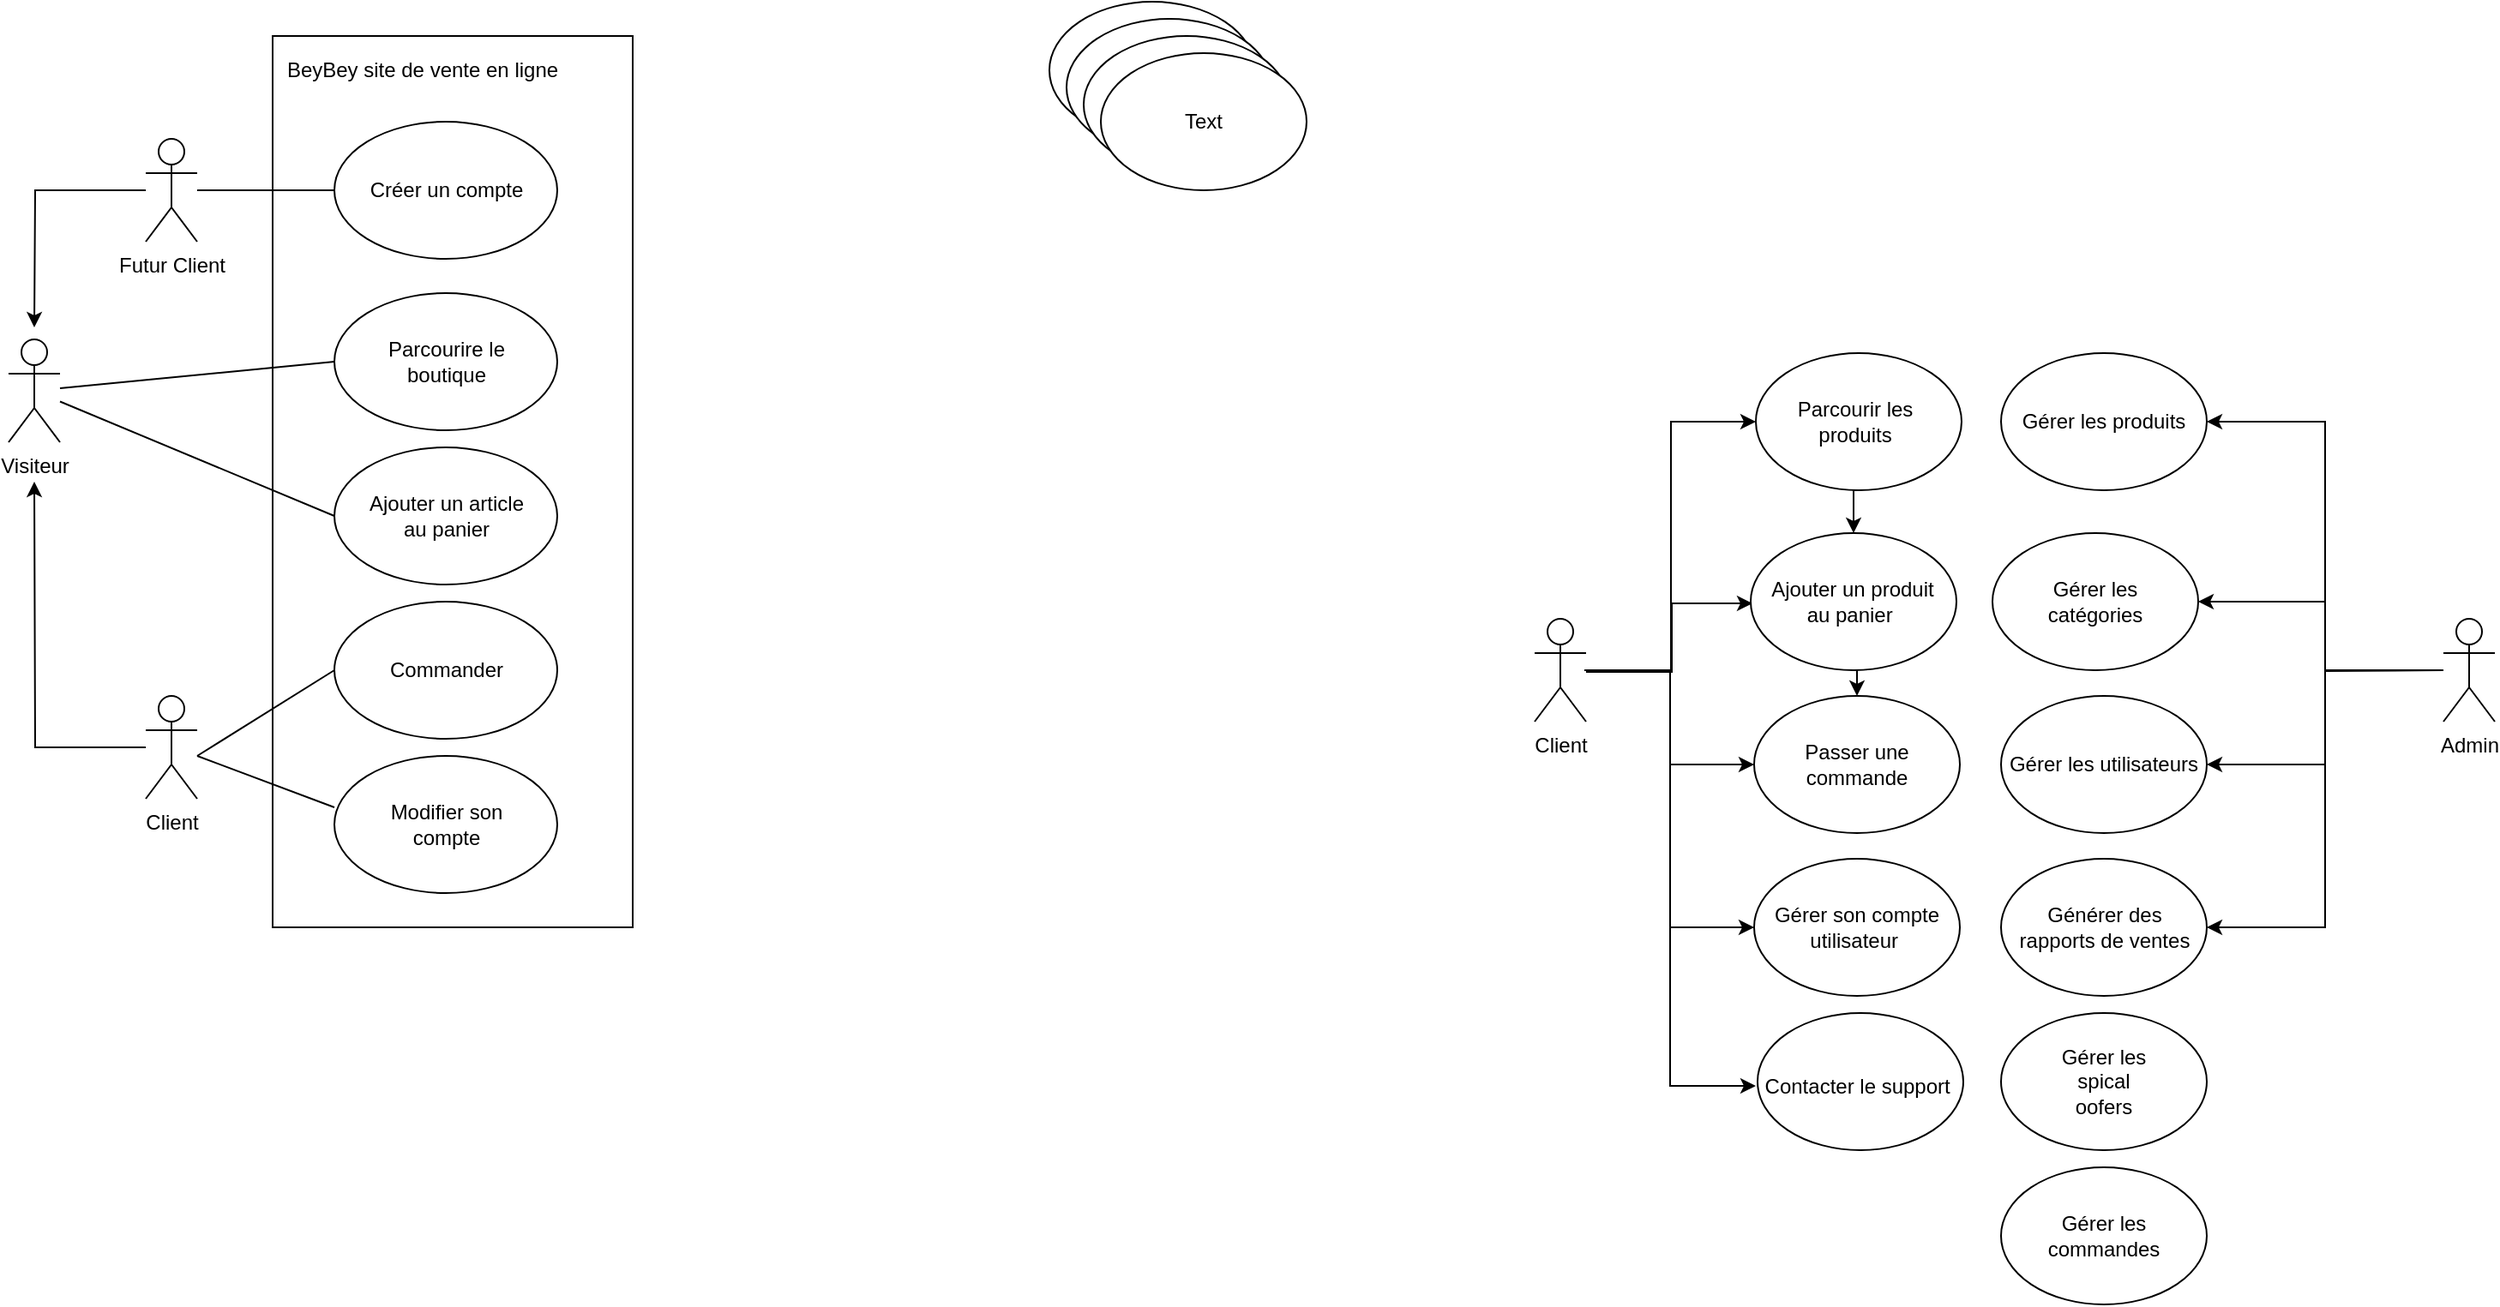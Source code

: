 <mxfile version="26.0.11">
  <diagram name="Page-1" id="xBXDCcP3glut8FA6asXu">
    <mxGraphModel dx="989" dy="509" grid="1" gridSize="10" guides="1" tooltips="1" connect="1" arrows="1" fold="1" page="1" pageScale="1" pageWidth="827" pageHeight="1169" math="0" shadow="0">
      <root>
        <mxCell id="0" />
        <mxCell id="1" parent="0" />
        <mxCell id="5I71og-eEB45eZ9uHMb0-36" value="" style="edgeStyle=orthogonalEdgeStyle;rounded=0;orthogonalLoop=1;jettySize=auto;html=1;" edge="1" parent="1" source="5I71og-eEB45eZ9uHMb0-1">
          <mxGeometry relative="1" as="geometry">
            <mxPoint x="65" y="220" as="targetPoint" />
          </mxGeometry>
        </mxCell>
        <mxCell id="5I71og-eEB45eZ9uHMb0-1" value="Futur&amp;nbsp;&lt;span style=&quot;background-color: transparent; color: light-dark(rgb(0, 0, 0), rgb(255, 255, 255));&quot;&gt;Client&lt;/span&gt;" style="shape=umlActor;verticalLabelPosition=bottom;verticalAlign=top;html=1;outlineConnect=0;" vertex="1" parent="1">
          <mxGeometry x="130" y="110" width="30" height="60" as="geometry" />
        </mxCell>
        <mxCell id="5I71og-eEB45eZ9uHMb0-140" style="edgeStyle=orthogonalEdgeStyle;rounded=0;orthogonalLoop=1;jettySize=auto;html=1;entryX=1;entryY=0.5;entryDx=0;entryDy=0;" edge="1" parent="1" source="5I71og-eEB45eZ9uHMb0-2" target="5I71og-eEB45eZ9uHMb0-102">
          <mxGeometry relative="1" as="geometry" />
        </mxCell>
        <mxCell id="5I71og-eEB45eZ9uHMb0-141" style="edgeStyle=orthogonalEdgeStyle;rounded=0;orthogonalLoop=1;jettySize=auto;html=1;" edge="1" parent="1" target="5I71og-eEB45eZ9uHMb0-104">
          <mxGeometry relative="1" as="geometry">
            <mxPoint x="1470" y="420" as="sourcePoint" />
            <mxPoint x="1330" y="380" as="targetPoint" />
            <Array as="points">
              <mxPoint x="1401" y="420" />
              <mxPoint x="1401" y="380" />
            </Array>
          </mxGeometry>
        </mxCell>
        <mxCell id="5I71og-eEB45eZ9uHMb0-142" style="edgeStyle=orthogonalEdgeStyle;rounded=0;orthogonalLoop=1;jettySize=auto;html=1;" edge="1" parent="1" source="5I71og-eEB45eZ9uHMb0-2" target="5I71og-eEB45eZ9uHMb0-106">
          <mxGeometry relative="1" as="geometry" />
        </mxCell>
        <mxCell id="5I71og-eEB45eZ9uHMb0-143" style="edgeStyle=orthogonalEdgeStyle;rounded=0;orthogonalLoop=1;jettySize=auto;html=1;entryX=1;entryY=0.5;entryDx=0;entryDy=0;" edge="1" parent="1" target="5I71og-eEB45eZ9uHMb0-108">
          <mxGeometry relative="1" as="geometry">
            <mxPoint x="1470" y="420" as="sourcePoint" />
          </mxGeometry>
        </mxCell>
        <mxCell id="5I71og-eEB45eZ9uHMb0-2" value="Admin" style="shape=umlActor;verticalLabelPosition=bottom;verticalAlign=top;html=1;outlineConnect=0;" vertex="1" parent="1">
          <mxGeometry x="1470" y="390" width="30" height="60" as="geometry" />
        </mxCell>
        <mxCell id="5I71og-eEB45eZ9uHMb0-6" value="" style="ellipse;whiteSpace=wrap;html=1;" vertex="1" parent="1">
          <mxGeometry x="657" y="30" width="120" height="80" as="geometry" />
        </mxCell>
        <mxCell id="5I71og-eEB45eZ9uHMb0-11" value="Text" style="text;html=1;align=center;verticalAlign=middle;whiteSpace=wrap;rounded=0;" vertex="1" parent="1">
          <mxGeometry x="687" y="55" width="60" height="30" as="geometry" />
        </mxCell>
        <mxCell id="5I71og-eEB45eZ9uHMb0-13" value="" style="ellipse;whiteSpace=wrap;html=1;" vertex="1" parent="1">
          <mxGeometry x="667" y="40" width="120" height="80" as="geometry" />
        </mxCell>
        <mxCell id="5I71og-eEB45eZ9uHMb0-14" value="Text" style="text;html=1;align=center;verticalAlign=middle;whiteSpace=wrap;rounded=0;" vertex="1" parent="1">
          <mxGeometry x="697" y="65" width="60" height="30" as="geometry" />
        </mxCell>
        <mxCell id="5I71og-eEB45eZ9uHMb0-15" value="" style="ellipse;whiteSpace=wrap;html=1;" vertex="1" parent="1">
          <mxGeometry x="677" y="50" width="120" height="80" as="geometry" />
        </mxCell>
        <mxCell id="5I71og-eEB45eZ9uHMb0-16" value="Text" style="text;html=1;align=center;verticalAlign=middle;whiteSpace=wrap;rounded=0;" vertex="1" parent="1">
          <mxGeometry x="707" y="75" width="60" height="30" as="geometry" />
        </mxCell>
        <mxCell id="5I71og-eEB45eZ9uHMb0-17" value="" style="ellipse;whiteSpace=wrap;html=1;" vertex="1" parent="1">
          <mxGeometry x="687" y="60" width="120" height="80" as="geometry" />
        </mxCell>
        <mxCell id="5I71og-eEB45eZ9uHMb0-18" value="Text" style="text;html=1;align=center;verticalAlign=middle;whiteSpace=wrap;rounded=0;" vertex="1" parent="1">
          <mxGeometry x="717" y="85" width="60" height="30" as="geometry" />
        </mxCell>
        <mxCell id="5I71og-eEB45eZ9uHMb0-19" value="" style="ellipse;whiteSpace=wrap;html=1;" vertex="1" parent="1">
          <mxGeometry x="1070" y="620" width="120" height="80" as="geometry" />
        </mxCell>
        <mxCell id="5I71og-eEB45eZ9uHMb0-20" value="Contacter le support&amp;nbsp;" style="text;html=1;align=center;verticalAlign=middle;whiteSpace=wrap;rounded=0;" vertex="1" parent="1">
          <mxGeometry x="1070" y="645" width="120" height="35" as="geometry" />
        </mxCell>
        <mxCell id="5I71og-eEB45eZ9uHMb0-22" value="BeyBey site de vente en ligne" style="text;html=1;align=center;verticalAlign=middle;whiteSpace=wrap;rounded=0;" vertex="1" parent="1">
          <mxGeometry x="200" y="55" width="183" height="30" as="geometry" />
        </mxCell>
        <mxCell id="5I71og-eEB45eZ9uHMb0-25" value="&lt;div&gt;&lt;br&gt;&lt;/div&gt;" style="ellipse;whiteSpace=wrap;html=1;verticalAlign=top;" vertex="1" parent="1">
          <mxGeometry x="240" y="100" width="130" height="80" as="geometry" />
        </mxCell>
        <mxCell id="5I71og-eEB45eZ9uHMb0-49" value="" style="edgeStyle=orthogonalEdgeStyle;rounded=0;orthogonalLoop=1;jettySize=auto;html=1;" edge="1" parent="1" source="5I71og-eEB45eZ9uHMb0-31">
          <mxGeometry relative="1" as="geometry">
            <mxPoint x="65" y="310" as="targetPoint" />
          </mxGeometry>
        </mxCell>
        <mxCell id="5I71og-eEB45eZ9uHMb0-31" value="Client" style="shape=umlActor;verticalLabelPosition=bottom;verticalAlign=top;html=1;outlineConnect=0;" vertex="1" parent="1">
          <mxGeometry x="130" y="435" width="30" height="60" as="geometry" />
        </mxCell>
        <mxCell id="5I71og-eEB45eZ9uHMb0-32" value="Visiteur" style="shape=umlActor;verticalLabelPosition=bottom;verticalAlign=top;html=1;outlineConnect=0;" vertex="1" parent="1">
          <mxGeometry x="50" y="227" width="30" height="60" as="geometry" />
        </mxCell>
        <mxCell id="5I71og-eEB45eZ9uHMb0-35" value="Créer un compte" style="text;html=1;align=center;verticalAlign=middle;whiteSpace=wrap;rounded=0;" vertex="1" parent="1">
          <mxGeometry x="252.5" y="125" width="105" height="30" as="geometry" />
        </mxCell>
        <mxCell id="5I71og-eEB45eZ9uHMb0-40" value="&lt;div&gt;&lt;br&gt;&lt;/div&gt;" style="ellipse;whiteSpace=wrap;html=1;verticalAlign=top;" vertex="1" parent="1">
          <mxGeometry x="240" y="200" width="130" height="80" as="geometry" />
        </mxCell>
        <mxCell id="5I71og-eEB45eZ9uHMb0-41" value="Parcourire le boutique" style="text;html=1;align=center;verticalAlign=middle;whiteSpace=wrap;rounded=0;" vertex="1" parent="1">
          <mxGeometry x="252.5" y="225" width="105" height="30" as="geometry" />
        </mxCell>
        <mxCell id="5I71og-eEB45eZ9uHMb0-42" value="&lt;div&gt;&lt;br&gt;&lt;/div&gt;" style="ellipse;whiteSpace=wrap;html=1;verticalAlign=top;" vertex="1" parent="1">
          <mxGeometry x="240" y="290" width="130" height="80" as="geometry" />
        </mxCell>
        <mxCell id="5I71og-eEB45eZ9uHMb0-43" value="Ajouter un article au panier" style="text;html=1;align=center;verticalAlign=middle;whiteSpace=wrap;rounded=0;" vertex="1" parent="1">
          <mxGeometry x="252.5" y="315" width="105" height="30" as="geometry" />
        </mxCell>
        <mxCell id="5I71og-eEB45eZ9uHMb0-44" value="&lt;div&gt;&lt;br&gt;&lt;/div&gt;" style="ellipse;whiteSpace=wrap;html=1;verticalAlign=top;" vertex="1" parent="1">
          <mxGeometry x="240" y="380" width="130" height="80" as="geometry" />
        </mxCell>
        <mxCell id="5I71og-eEB45eZ9uHMb0-45" value="Commander" style="text;html=1;align=center;verticalAlign=middle;whiteSpace=wrap;rounded=0;" vertex="1" parent="1">
          <mxGeometry x="252.5" y="405" width="105" height="30" as="geometry" />
        </mxCell>
        <mxCell id="5I71og-eEB45eZ9uHMb0-46" value="&lt;div&gt;&lt;br&gt;&lt;/div&gt;" style="ellipse;whiteSpace=wrap;html=1;verticalAlign=top;" vertex="1" parent="1">
          <mxGeometry x="240" y="470" width="130" height="80" as="geometry" />
        </mxCell>
        <mxCell id="5I71og-eEB45eZ9uHMb0-47" value="Modifier son compte" style="text;html=1;align=center;verticalAlign=middle;whiteSpace=wrap;rounded=0;" vertex="1" parent="1">
          <mxGeometry x="252.5" y="495" width="105" height="30" as="geometry" />
        </mxCell>
        <mxCell id="5I71og-eEB45eZ9uHMb0-50" value="" style="line;strokeWidth=1;fillColor=none;align=left;verticalAlign=middle;spacingTop=-1;spacingLeft=3;spacingRight=3;rotatable=0;labelPosition=right;points=[];portConstraint=eastwest;strokeColor=inherit;" vertex="1" parent="1">
          <mxGeometry x="160" y="136" width="80" height="8" as="geometry" />
        </mxCell>
        <mxCell id="5I71og-eEB45eZ9uHMb0-52" value="" style="endArrow=none;html=1;rounded=0;entryX=0;entryY=0.5;entryDx=0;entryDy=0;" edge="1" parent="1" source="5I71og-eEB45eZ9uHMb0-32" target="5I71og-eEB45eZ9uHMb0-40">
          <mxGeometry width="50" height="50" relative="1" as="geometry">
            <mxPoint x="130" y="305" as="sourcePoint" />
            <mxPoint x="180" y="255" as="targetPoint" />
          </mxGeometry>
        </mxCell>
        <mxCell id="5I71og-eEB45eZ9uHMb0-53" value="" style="endArrow=none;html=1;rounded=0;entryX=0;entryY=0.5;entryDx=0;entryDy=0;" edge="1" parent="1" source="5I71og-eEB45eZ9uHMb0-32" target="5I71og-eEB45eZ9uHMb0-42">
          <mxGeometry width="50" height="50" relative="1" as="geometry">
            <mxPoint x="80" y="260" as="sourcePoint" />
            <mxPoint x="250" y="250" as="targetPoint" />
          </mxGeometry>
        </mxCell>
        <mxCell id="5I71og-eEB45eZ9uHMb0-54" value="" style="endArrow=none;html=1;rounded=0;entryX=0;entryY=0.5;entryDx=0;entryDy=0;" edge="1" parent="1" target="5I71og-eEB45eZ9uHMb0-44">
          <mxGeometry width="50" height="50" relative="1" as="geometry">
            <mxPoint x="160" y="470" as="sourcePoint" />
            <mxPoint x="310" y="534" as="targetPoint" />
          </mxGeometry>
        </mxCell>
        <mxCell id="5I71og-eEB45eZ9uHMb0-55" value="" style="endArrow=none;html=1;rounded=0;entryX=0;entryY=0.375;entryDx=0;entryDy=0;entryPerimeter=0;" edge="1" parent="1" target="5I71og-eEB45eZ9uHMb0-46">
          <mxGeometry width="50" height="50" relative="1" as="geometry">
            <mxPoint x="160" y="470" as="sourcePoint" />
            <mxPoint x="240" y="514" as="targetPoint" />
          </mxGeometry>
        </mxCell>
        <mxCell id="5I71og-eEB45eZ9uHMb0-57" value="" style="rounded=0;whiteSpace=wrap;html=1;fillColor=none;" vertex="1" parent="1">
          <mxGeometry x="204" y="50" width="210" height="520" as="geometry" />
        </mxCell>
        <mxCell id="5I71og-eEB45eZ9uHMb0-144" style="edgeStyle=orthogonalEdgeStyle;rounded=0;orthogonalLoop=1;jettySize=auto;html=1;entryX=0;entryY=0.5;entryDx=0;entryDy=0;" edge="1" parent="1" source="5I71og-eEB45eZ9uHMb0-82" target="5I71og-eEB45eZ9uHMb0-92">
          <mxGeometry relative="1" as="geometry" />
        </mxCell>
        <mxCell id="5I71og-eEB45eZ9uHMb0-145" style="edgeStyle=orthogonalEdgeStyle;rounded=0;orthogonalLoop=1;jettySize=auto;html=1;entryX=0;entryY=0.5;entryDx=0;entryDy=0;" edge="1" parent="1">
          <mxGeometry relative="1" as="geometry">
            <mxPoint x="970.0" y="421.034" as="sourcePoint" />
            <mxPoint x="1067" y="381" as="targetPoint" />
            <Array as="points">
              <mxPoint x="1020" y="421" />
              <mxPoint x="1020" y="381" />
            </Array>
          </mxGeometry>
        </mxCell>
        <mxCell id="5I71og-eEB45eZ9uHMb0-146" style="edgeStyle=orthogonalEdgeStyle;rounded=0;orthogonalLoop=1;jettySize=auto;html=1;entryX=0;entryY=0.5;entryDx=0;entryDy=0;" edge="1" parent="1" source="5I71og-eEB45eZ9uHMb0-82" target="5I71og-eEB45eZ9uHMb0-86">
          <mxGeometry relative="1" as="geometry" />
        </mxCell>
        <mxCell id="5I71og-eEB45eZ9uHMb0-147" style="edgeStyle=orthogonalEdgeStyle;rounded=0;orthogonalLoop=1;jettySize=auto;html=1;entryX=0;entryY=0.5;entryDx=0;entryDy=0;" edge="1" parent="1" source="5I71og-eEB45eZ9uHMb0-82" target="5I71og-eEB45eZ9uHMb0-84">
          <mxGeometry relative="1" as="geometry" />
        </mxCell>
        <mxCell id="5I71og-eEB45eZ9uHMb0-148" style="edgeStyle=orthogonalEdgeStyle;rounded=0;orthogonalLoop=1;jettySize=auto;html=1;entryX=0;entryY=0.5;entryDx=0;entryDy=0;" edge="1" parent="1">
          <mxGeometry relative="1" as="geometry">
            <mxPoint x="969.0" y="420.034" as="sourcePoint" />
            <mxPoint x="1069" y="662.5" as="targetPoint" />
            <Array as="points">
              <mxPoint x="1019" y="420" />
              <mxPoint x="1019" y="663" />
            </Array>
          </mxGeometry>
        </mxCell>
        <mxCell id="5I71og-eEB45eZ9uHMb0-82" value="Client" style="shape=umlActor;verticalLabelPosition=bottom;verticalAlign=top;html=1;outlineConnect=0;" vertex="1" parent="1">
          <mxGeometry x="940" y="390" width="30" height="60" as="geometry" />
        </mxCell>
        <mxCell id="5I71og-eEB45eZ9uHMb0-84" value="Gérer son compte utilisateur&amp;nbsp;" style="ellipse;whiteSpace=wrap;html=1;" vertex="1" parent="1">
          <mxGeometry x="1068" y="530" width="120" height="80" as="geometry" />
        </mxCell>
        <mxCell id="5I71og-eEB45eZ9uHMb0-86" value="" style="ellipse;whiteSpace=wrap;html=1;" vertex="1" parent="1">
          <mxGeometry x="1068" y="435" width="120" height="80" as="geometry" />
        </mxCell>
        <mxCell id="5I71og-eEB45eZ9uHMb0-87" value="Passer une commande" style="text;html=1;align=center;verticalAlign=middle;whiteSpace=wrap;rounded=0;" vertex="1" parent="1">
          <mxGeometry x="1090" y="460" width="76" height="30" as="geometry" />
        </mxCell>
        <mxCell id="5I71og-eEB45eZ9uHMb0-151" style="edgeStyle=orthogonalEdgeStyle;rounded=0;orthogonalLoop=1;jettySize=auto;html=1;exitX=0.5;exitY=1;exitDx=0;exitDy=0;entryX=0.5;entryY=0;entryDx=0;entryDy=0;" edge="1" parent="1" source="5I71og-eEB45eZ9uHMb0-90" target="5I71og-eEB45eZ9uHMb0-86">
          <mxGeometry relative="1" as="geometry" />
        </mxCell>
        <mxCell id="5I71og-eEB45eZ9uHMb0-90" value="" style="ellipse;whiteSpace=wrap;html=1;" vertex="1" parent="1">
          <mxGeometry x="1066" y="340" width="120" height="80" as="geometry" />
        </mxCell>
        <mxCell id="5I71og-eEB45eZ9uHMb0-91" value="Ajouter un produit au panier&amp;nbsp;" style="text;html=1;align=center;verticalAlign=middle;whiteSpace=wrap;rounded=0;" vertex="1" parent="1">
          <mxGeometry x="1073.5" y="365" width="103" height="30" as="geometry" />
        </mxCell>
        <mxCell id="5I71og-eEB45eZ9uHMb0-152" style="edgeStyle=orthogonalEdgeStyle;rounded=0;orthogonalLoop=1;jettySize=auto;html=1;exitX=0.5;exitY=1;exitDx=0;exitDy=0;entryX=0.5;entryY=0;entryDx=0;entryDy=0;" edge="1" parent="1" source="5I71og-eEB45eZ9uHMb0-92" target="5I71og-eEB45eZ9uHMb0-90">
          <mxGeometry relative="1" as="geometry" />
        </mxCell>
        <mxCell id="5I71og-eEB45eZ9uHMb0-92" value="" style="ellipse;whiteSpace=wrap;html=1;" vertex="1" parent="1">
          <mxGeometry x="1069" y="235" width="120" height="80" as="geometry" />
        </mxCell>
        <mxCell id="5I71og-eEB45eZ9uHMb0-93" value="Parcourir les&lt;div&gt;produits&lt;/div&gt;" style="text;html=1;align=center;verticalAlign=middle;whiteSpace=wrap;rounded=0;" vertex="1" parent="1">
          <mxGeometry x="1092" y="260" width="70" height="30" as="geometry" />
        </mxCell>
        <mxCell id="5I71og-eEB45eZ9uHMb0-102" value="" style="ellipse;whiteSpace=wrap;html=1;" vertex="1" parent="1">
          <mxGeometry x="1212" y="235" width="120" height="80" as="geometry" />
        </mxCell>
        <mxCell id="5I71og-eEB45eZ9uHMb0-103" value="Gérer les produits" style="text;html=1;align=center;verticalAlign=middle;whiteSpace=wrap;rounded=0;" vertex="1" parent="1">
          <mxGeometry x="1217" y="260" width="110" height="30" as="geometry" />
        </mxCell>
        <mxCell id="5I71og-eEB45eZ9uHMb0-104" value="" style="ellipse;whiteSpace=wrap;html=1;" vertex="1" parent="1">
          <mxGeometry x="1207" y="340" width="120" height="80" as="geometry" />
        </mxCell>
        <mxCell id="5I71og-eEB45eZ9uHMb0-105" value="Gérer les catégories" style="text;html=1;align=center;verticalAlign=middle;whiteSpace=wrap;rounded=0;" vertex="1" parent="1">
          <mxGeometry x="1237" y="365" width="60" height="30" as="geometry" />
        </mxCell>
        <mxCell id="5I71og-eEB45eZ9uHMb0-106" value="" style="ellipse;whiteSpace=wrap;html=1;" vertex="1" parent="1">
          <mxGeometry x="1212" y="435" width="120" height="80" as="geometry" />
        </mxCell>
        <mxCell id="5I71og-eEB45eZ9uHMb0-107" value="Gérer les utilisateurs" style="text;html=1;align=center;verticalAlign=middle;whiteSpace=wrap;rounded=0;" vertex="1" parent="1">
          <mxGeometry x="1198" y="460" width="148" height="30" as="geometry" />
        </mxCell>
        <mxCell id="5I71og-eEB45eZ9uHMb0-108" value="" style="ellipse;whiteSpace=wrap;html=1;" vertex="1" parent="1">
          <mxGeometry x="1212" y="530" width="120" height="80" as="geometry" />
        </mxCell>
        <mxCell id="5I71og-eEB45eZ9uHMb0-109" value="Générer des rapports de ventes" style="text;html=1;align=center;verticalAlign=middle;whiteSpace=wrap;rounded=0;" vertex="1" parent="1">
          <mxGeometry x="1217.5" y="555" width="109" height="30" as="geometry" />
        </mxCell>
        <mxCell id="5I71og-eEB45eZ9uHMb0-153" value="" style="ellipse;whiteSpace=wrap;html=1;" vertex="1" parent="1">
          <mxGeometry x="1212" y="620" width="120" height="80" as="geometry" />
        </mxCell>
        <mxCell id="5I71og-eEB45eZ9uHMb0-154" value="Gérer les spical oofers" style="text;html=1;align=center;verticalAlign=middle;whiteSpace=wrap;rounded=0;" vertex="1" parent="1">
          <mxGeometry x="1242" y="645" width="60" height="30" as="geometry" />
        </mxCell>
        <mxCell id="5I71og-eEB45eZ9uHMb0-155" value="" style="ellipse;whiteSpace=wrap;html=1;" vertex="1" parent="1">
          <mxGeometry x="1212" y="710" width="120" height="80" as="geometry" />
        </mxCell>
        <mxCell id="5I71og-eEB45eZ9uHMb0-156" value="Gérer les commandes" style="text;html=1;align=center;verticalAlign=middle;whiteSpace=wrap;rounded=0;" vertex="1" parent="1">
          <mxGeometry x="1242" y="735" width="60" height="30" as="geometry" />
        </mxCell>
      </root>
    </mxGraphModel>
  </diagram>
</mxfile>
